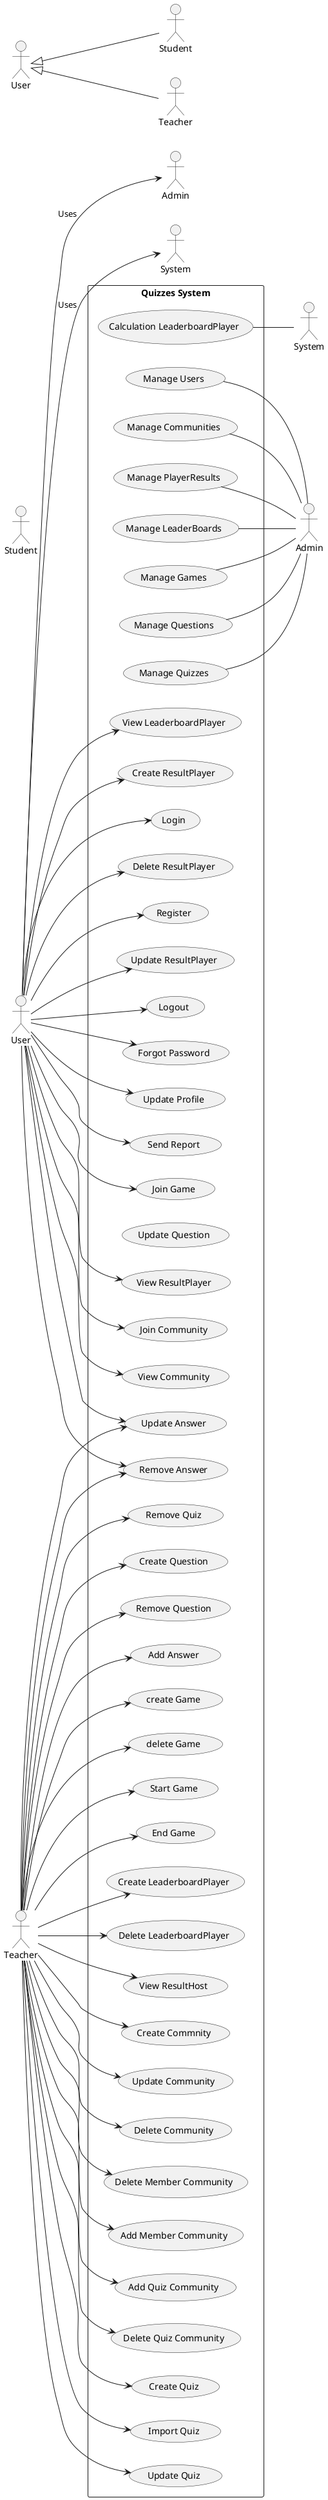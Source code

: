 @startuml QuizzesUseCaseDiagram

left to right direction

actor User as UserActor
actor Student as StudentActor 
User <|-- Student
actor Teacher as TeacherActor
User <|-- Teacher

actor Admin as AdminActor
actor System as SystemActor

rectangle "Quizzes System" {
  usecase "Login" as UseCaseLogin
  usecase "Register" as UseCaseRegister
  usecase "Logout" as UseCaseLogout
  usecase "Forgot Password" as UseCaseForgotPassword
  usecase "Update Profile" as UseCaseUpdateProfile
  usecase "Send Report" as UseCaseSendReport

  usecase "Create Quiz" as UseCaseCreateQuiz
  usecase "Import Quiz" as UseCaseImportQuiz
  usecase "Update Quiz" as UseCaseUpdateQuiz
  usecase "Remove Quiz" as UseCaseRemoveQuiz
  usecase "Create Question" as UseCaseCreateQuestion
  usecase "Update Question" as UseCaseUpdateQuestion
  usecase "Remove Question" as UseCaseRemoveQuestion
  usecase "Add Answer" as UseCaseAddAnswer
  usecase "Update Answer" as UseCaseUpdateAnswer
  usecase "Remove Answer" as UseCaseRemoveAnswer

  usecase "create Game" as UseCaseCreatGame
  usecase "delete Game" as UseCaseDeleteGame
  usecase "Start Game" as UseCaseStartGame
  usecase "Join Game" as UseCaseJoinGame
  usecase "End Game" as UseCaseEndGame

  usecase "Create LeaderboardPlayer" as UseCaseCreateLeaderboard
  usecase "Delete LeaderboardPlayer" as UseCaseDeleteLeaderboard
  usecase "Calculation LeaderboardPlayer" as UseCaseCalculationLeaderboard
  usecase "View LeaderboardPlayer" as UseCaseViewLeaderBoard

  useCase "Create ResultPlayer" as UseCaseCreateResultPlayer
  useCase "Delete ResultPlayer" as UseCaseDeleteResultPlayer
  useCase "Update ResultPlayer" as UseCaseUpdateResultPlayer
  usecase "View ResultPlayer" as UseCaseResultPlayer
  usecase "View ResultHost" as UseCaseResultHost

  usecase "Join Community" as UseCaseJoinCommunity
  usecase "View Community" as UseCaseViewCommunity
  useCase "Create Commnity" as UseCaseCreateCommunity
  useCase "Update Community" as UseCaseUpdateCommunity
  useCase "Delete Community" as UseCaseDeleteCommunity
  useCase "Delete Member Community" as UseCaseDeleteMemberCommunity
  useCase "Add Member Community" as UseCaseAddMemberCommunity
  useCase "Add Quiz Community" as UseCaseAddQuizCommunity
  useCase "Delete Quiz Community" as UseCaseDeleteQuizCommunity

  usecase "Manage Users" as UseCaseManageUsers
  usecase "Manage Quizzes" as UseCaseManageQuizzes
  usecase "Manage Questions" as UseCaseManageQuestions
  usecase "Manage Games" as UseCaseManageGames
  usecase "Manage LeaderBoards" as UseCaseManageLeaderBoards
  usecase "Manage PlayerResults" as UseCaseManagePlayerResults
  usecase "Manage Communities" as UseCaseManageCommunities
}

UserActor --> Admin : Uses
UserActor --> System : Uses

UserActor --> UseCaseLogin
UserActor --> UseCaseRegister
UserActor --> UseCaseLogout
UserActor --> UseCaseForgotPassword
UserActor --> UseCaseUpdateProfile
UserActor --> UseCaseSendReport
UserActor --> UseCaseJoinGame
UserActor --> UseCaseViewLeaderBoard
UserActor --> UseCaseViewCommunity
UserActor --> UseCaseJoinCommunity
UserActor --> UseCaseCreateResultPlayer
UserActor --> UseCaseUpdateResultPlayer
UserActor --> UseCaseDeleteResultPlayer
UserActor --> UseCaseUpdateAnswer
UserActor --> UseCaseRemoveAnswer
UserActor --> UseCaseResultPlayer

TeacherActor --> UseCaseCreateQuiz
TeacherActor --> UseCaseImportQuiz
TeacherActor --> UseCaseUpdateQuiz
TeacherActor --> UseCaseRemoveQuiz
TeacherActor --> UseCaseCreateQuestion
TeacherActor --> UseCaseRemoveQuestion
TeacherActor --> UseCaseAddAnswer
TeacherActor --> UseCaseUpdateAnswer
TeacherActor --> UseCaseRemoveAnswer
TeacherActor --> UseCaseCreatGame
TeacherActor --> UseCaseStartGame
TeacherActor --> UseCaseDeleteGame
TeacherActor --> UseCaseEndGame
TeacherActor --> UseCaseCreateLeaderboard
TeacherActor --> UseCaseDeleteLeaderboard
TeacherActor --> UseCaseResultHost
TeacherActor --> UseCaseCreateCommunity
TeacherActor --> UseCaseUpdateCommunity
TeacherActor --> UseCaseDeleteCommunity
TeacherActor --> UseCaseAddMemberCommunity
TeacherActor --> UseCaseDeleteMemberCommunity
TeacherActor --> UseCaseAddQuizCommunity
TeacherActor --> UseCaseDeleteQuizCommunity

AdminActor -up- UseCaseManageUsers
AdminActor -up- UseCaseManageQuizzes
AdminActor -up- UseCaseManageQuestions
AdminActor -up- UseCaseManageGames
AdminActor -up- UseCaseManageLeaderBoards
AdminActor -up- UseCaseManagePlayerResults
AdminActor -up- UseCaseManageCommunities

SystemActor-up- UseCaseCalculationLeaderboard
@enduml